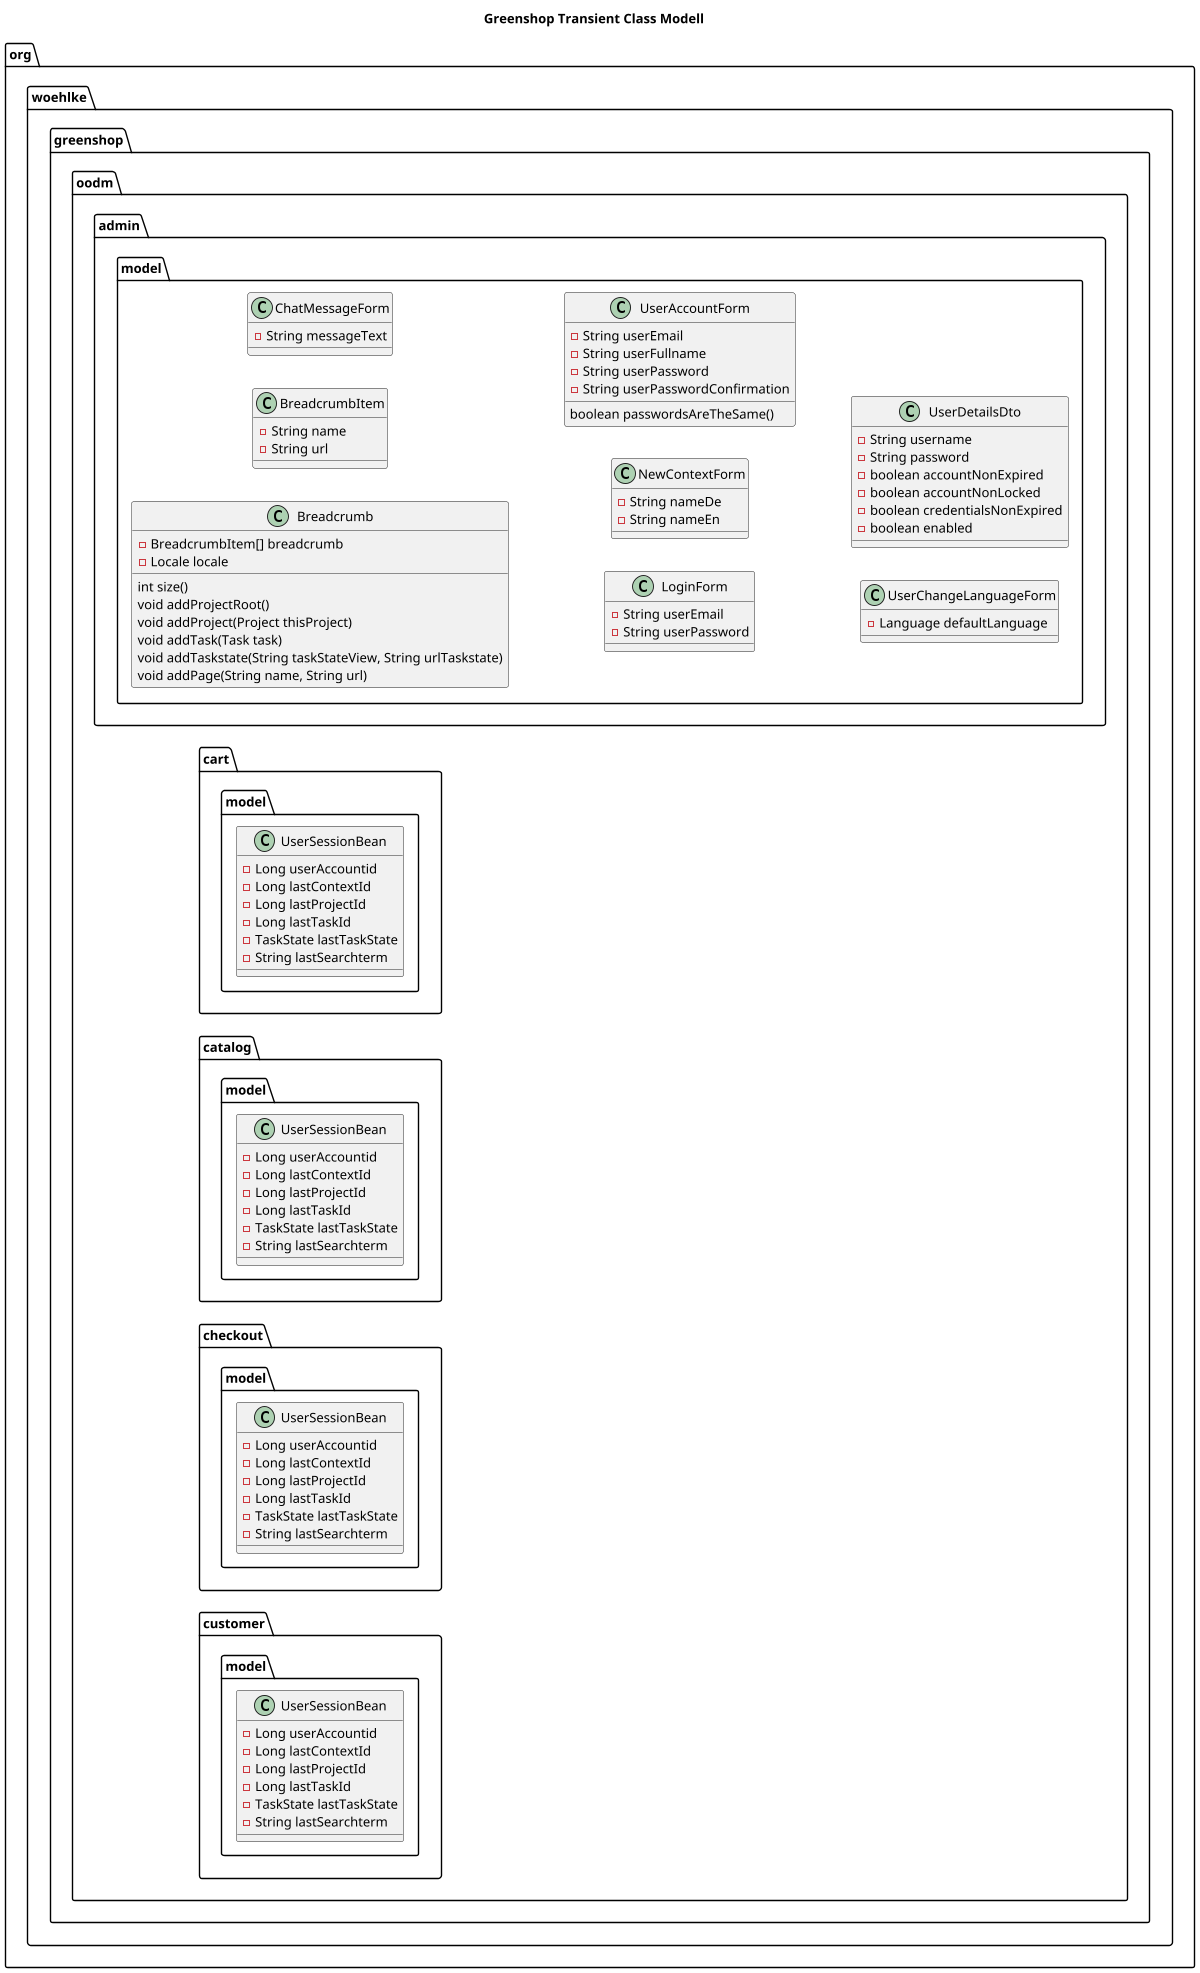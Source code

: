 @startuml

title Greenshop Transient Class Modell
'https://plantuml.com/class-diagram

left to right direction
'top to bottom direction

scale 1200 width

package org.woehlke.greenshop.oodm {

    package org.woehlke.greenshop.oodm.admin.model {

        class Breadcrumb {
          - BreadcrumbItem[] breadcrumb
          - Locale locale
          int size()
          void addProjectRoot()
          void addProject(Project thisProject)
          void addTask(Task task)
          void addTaskstate(String taskStateView, String urlTaskstate)
          void addPage(String name, String url)
        }
        class BreadcrumbItem {
          - String name
          - String url
        }
        class ChatMessageForm {
          - String messageText
        }
        class LoginForm {
          - String userEmail
          - String userPassword
        }
        class NewContextForm {
          - String nameDe
          - String nameEn
        }
        class UserAccountForm {
          - String userEmail
          - String userFullname
          - String userPassword
          - String userPasswordConfirmation
          boolean passwordsAreTheSame()
        }
        class UserChangeLanguageForm {
        - Language defaultLanguage
        }
        class UserDetailsDto {
          - String username
          - String password
          - boolean accountNonExpired
          - boolean accountNonLocked
          - boolean credentialsNonExpired
          - boolean enabled
        }
      }

    package org.woehlke.greenshop.oodm.cart.model {

        class UserSessionBean {
          - Long userAccountid
          - Long lastContextId
          - Long lastProjectId
          - Long lastTaskId
          - TaskState lastTaskState
          - String lastSearchterm
        }

        ' Breadcrumb "one" o--> "many"  BreadcrumbItem
    }

    package org.woehlke.greenshop.oodm.catalog.model {
        class UserSessionBean {
          - Long userAccountid
          - Long lastContextId
          - Long lastProjectId
          - Long lastTaskId
          - TaskState lastTaskState
          - String lastSearchterm
        }
    }

    package org.woehlke.greenshop.oodm.checkout.model {
        class UserSessionBean {
          - Long userAccountid
          - Long lastContextId
          - Long lastProjectId
          - Long lastTaskId
          - TaskState lastTaskState
          - String lastSearchterm
        }
    }

    package org.woehlke.greenshop.oodm.customer.model {

        class UserSessionBean {
          - Long userAccountid
          - Long lastContextId
          - Long lastProjectId
          - Long lastTaskId
          - TaskState lastTaskState
          - String lastSearchterm
        }
    }

}

@enduml
